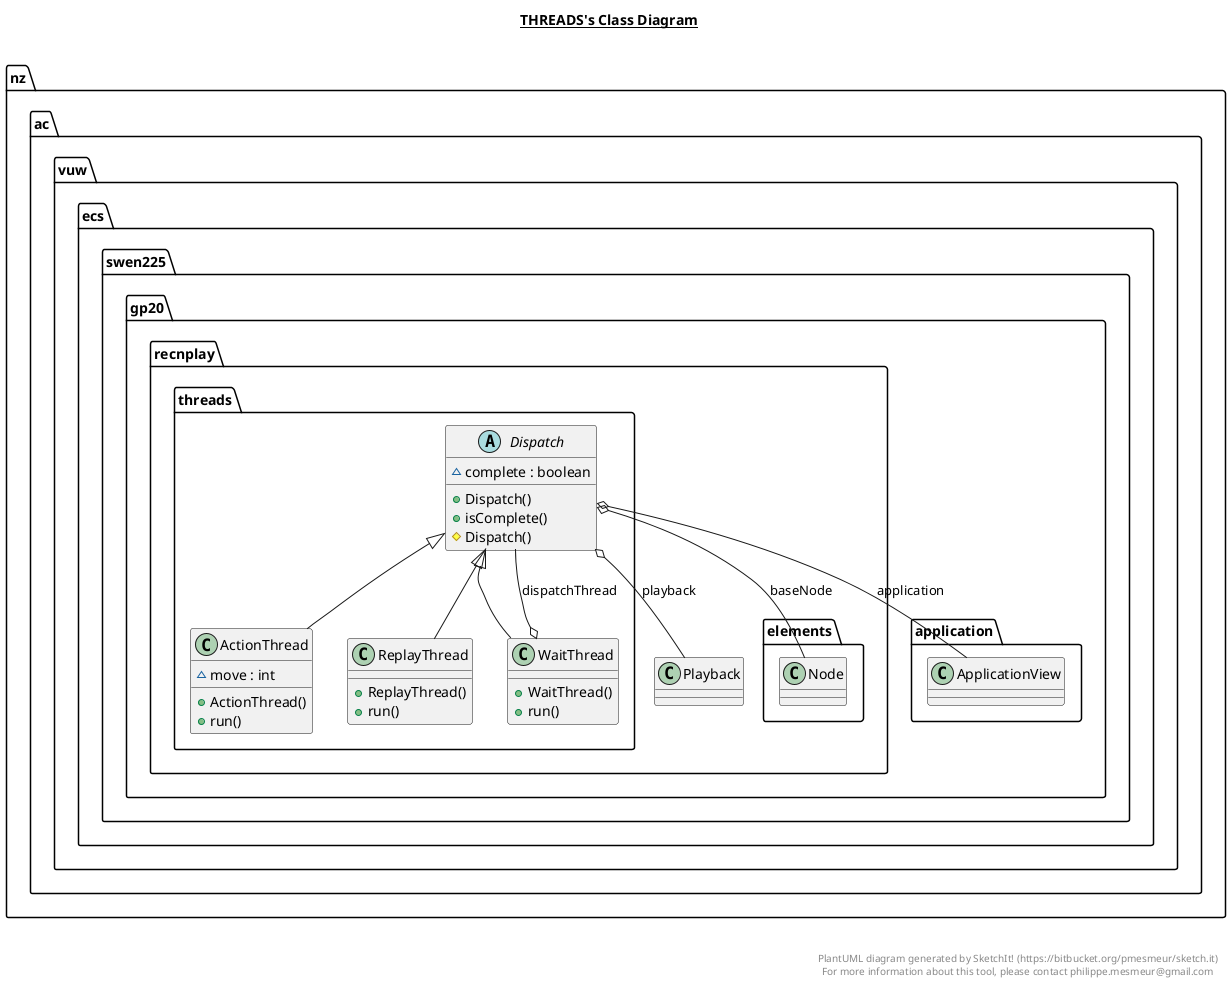 @startuml

title __THREADS's Class Diagram__\n

  namespace nz.ac.vuw.ecs.swen225.gp20.recnplay {
    namespace threads {
      class nz.ac.vuw.ecs.swen225.gp20.recnplay.threads.ActionThread {
          ~ move : int
          + ActionThread()
          + run()
      }
    }
  }
  

  namespace nz.ac.vuw.ecs.swen225.gp20.recnplay {
    namespace threads {
      abstract class nz.ac.vuw.ecs.swen225.gp20.recnplay.threads.Dispatch {
          ~ complete : boolean
          + Dispatch()
          + isComplete()
          # Dispatch()
      }
    }
  }
  

  namespace nz.ac.vuw.ecs.swen225.gp20.recnplay {
    namespace threads {
      class nz.ac.vuw.ecs.swen225.gp20.recnplay.threads.ReplayThread {
          + ReplayThread()
          + run()
      }
    }
  }
  

  namespace nz.ac.vuw.ecs.swen225.gp20.recnplay {
    namespace threads {
      class nz.ac.vuw.ecs.swen225.gp20.recnplay.threads.WaitThread {
          + WaitThread()
          + run()
      }
    }
  }
  

  nz.ac.vuw.ecs.swen225.gp20.recnplay.threads.ActionThread -up-|> nz.ac.vuw.ecs.swen225.gp20.recnplay.threads.Dispatch
  nz.ac.vuw.ecs.swen225.gp20.recnplay.threads.Dispatch o-- nz.ac.vuw.ecs.swen225.gp20.application.ApplicationView : application
  nz.ac.vuw.ecs.swen225.gp20.recnplay.threads.Dispatch o-- nz.ac.vuw.ecs.swen225.gp20.recnplay.elements.Node : baseNode
  nz.ac.vuw.ecs.swen225.gp20.recnplay.threads.Dispatch o-- nz.ac.vuw.ecs.swen225.gp20.recnplay.Playback : playback
  nz.ac.vuw.ecs.swen225.gp20.recnplay.threads.ReplayThread -up-|> nz.ac.vuw.ecs.swen225.gp20.recnplay.threads.Dispatch
  nz.ac.vuw.ecs.swen225.gp20.recnplay.threads.WaitThread -up-|> nz.ac.vuw.ecs.swen225.gp20.recnplay.threads.Dispatch
  nz.ac.vuw.ecs.swen225.gp20.recnplay.threads.WaitThread o-- nz.ac.vuw.ecs.swen225.gp20.recnplay.threads.Dispatch : dispatchThread


right footer


PlantUML diagram generated by SketchIt! (https://bitbucket.org/pmesmeur/sketch.it)
For more information about this tool, please contact philippe.mesmeur@gmail.com
endfooter

@enduml
